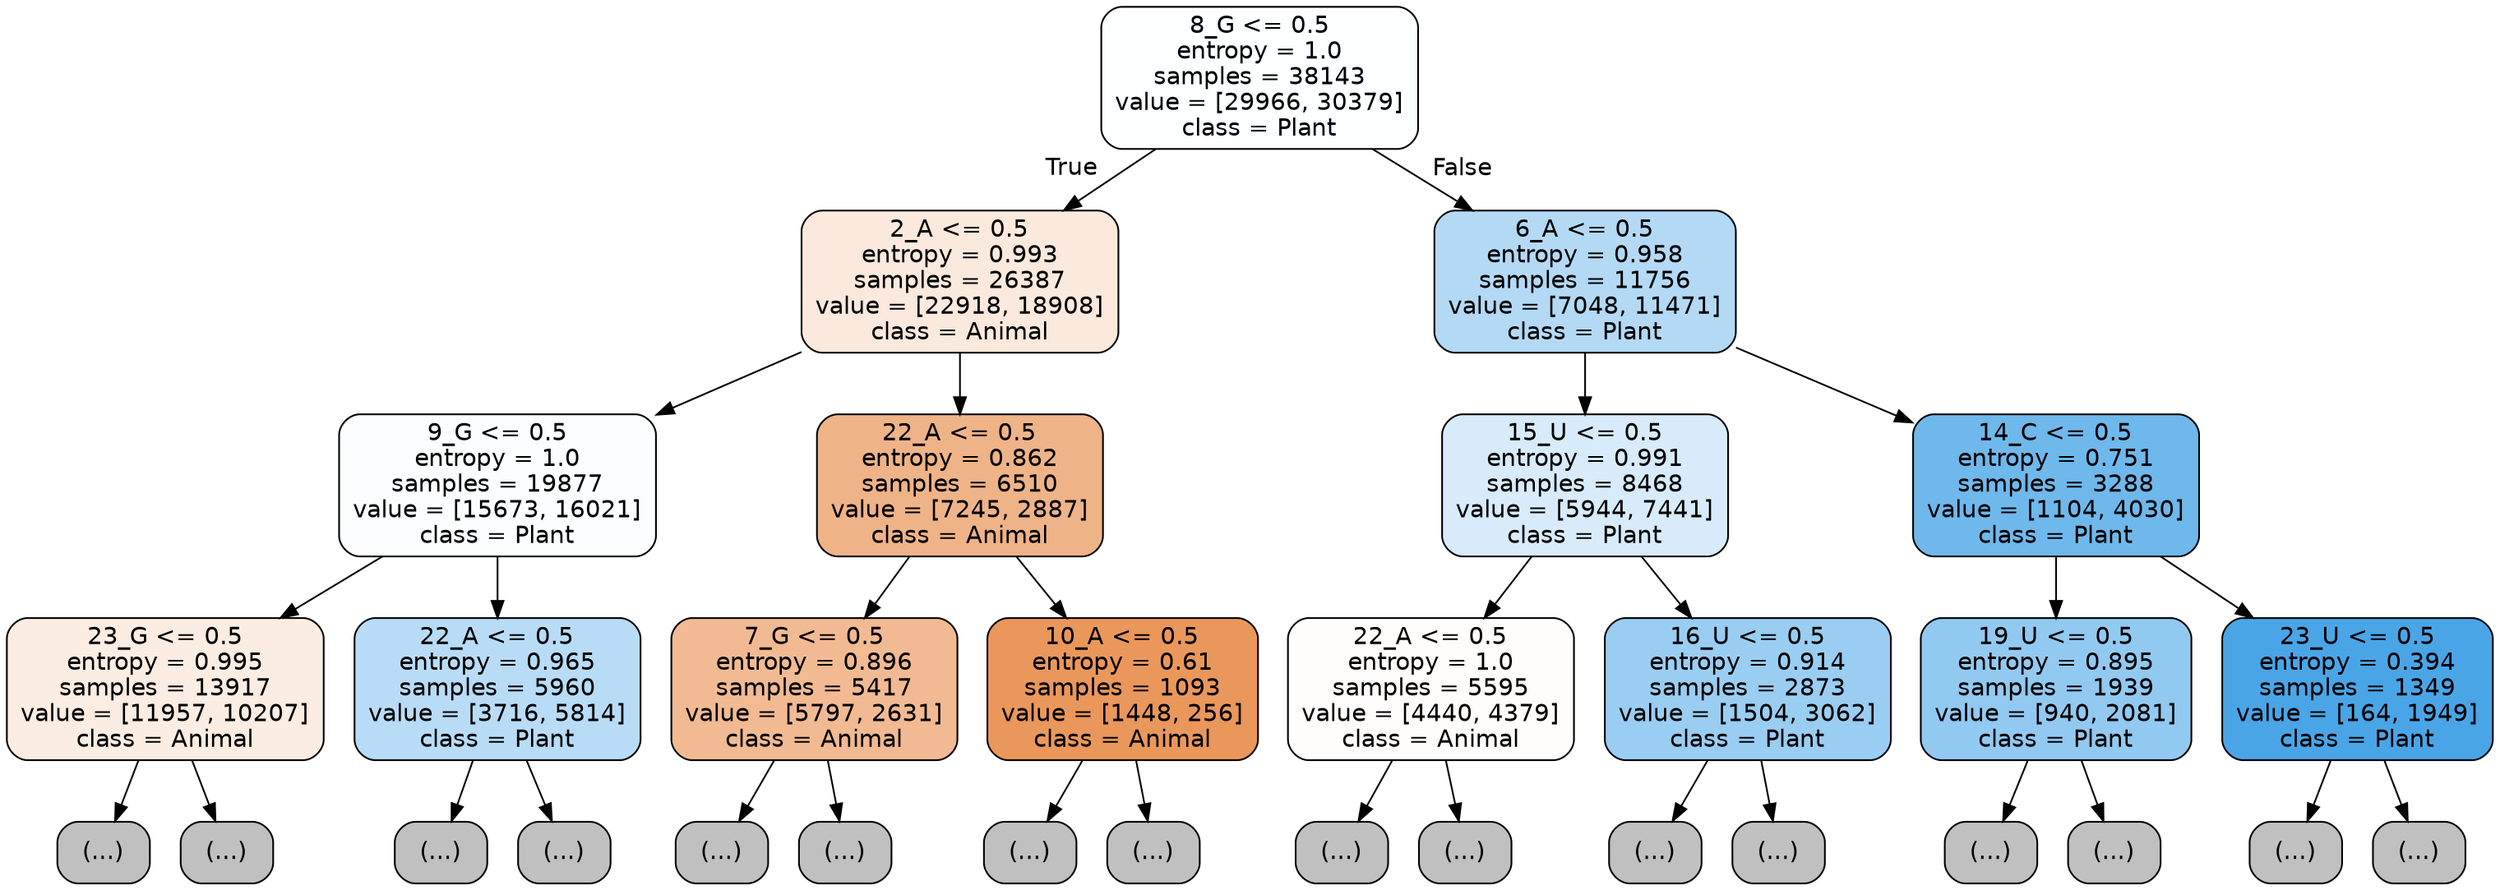 digraph Tree {
node [shape=box, style="filled, rounded", color="black", fontname="helvetica"] ;
edge [fontname="helvetica"] ;
0 [label="8_G <= 0.5\nentropy = 1.0\nsamples = 38143\nvalue = [29966, 30379]\nclass = Plant", fillcolor="#fcfeff"] ;
1 [label="2_A <= 0.5\nentropy = 0.993\nsamples = 26387\nvalue = [22918, 18908]\nclass = Animal", fillcolor="#fae9dc"] ;
0 -> 1 [labeldistance=2.5, labelangle=45, headlabel="True"] ;
2 [label="9_G <= 0.5\nentropy = 1.0\nsamples = 19877\nvalue = [15673, 16021]\nclass = Plant", fillcolor="#fbfdfe"] ;
1 -> 2 ;
3 [label="23_G <= 0.5\nentropy = 0.995\nsamples = 13917\nvalue = [11957, 10207]\nclass = Animal", fillcolor="#fbede2"] ;
2 -> 3 ;
4 [label="(...)", fillcolor="#C0C0C0"] ;
3 -> 4 ;
6691 [label="(...)", fillcolor="#C0C0C0"] ;
3 -> 6691 ;
7034 [label="22_A <= 0.5\nentropy = 0.965\nsamples = 5960\nvalue = [3716, 5814]\nclass = Plant", fillcolor="#b8dcf6"] ;
2 -> 7034 ;
7035 [label="(...)", fillcolor="#C0C0C0"] ;
7034 -> 7035 ;
9162 [label="(...)", fillcolor="#C0C0C0"] ;
7034 -> 9162 ;
9459 [label="22_A <= 0.5\nentropy = 0.862\nsamples = 6510\nvalue = [7245, 2887]\nclass = Animal", fillcolor="#efb388"] ;
1 -> 9459 ;
9460 [label="7_G <= 0.5\nentropy = 0.896\nsamples = 5417\nvalue = [5797, 2631]\nclass = Animal", fillcolor="#f1ba93"] ;
9459 -> 9460 ;
9461 [label="(...)", fillcolor="#C0C0C0"] ;
9460 -> 9461 ;
11400 [label="(...)", fillcolor="#C0C0C0"] ;
9460 -> 11400 ;
12077 [label="10_A <= 0.5\nentropy = 0.61\nsamples = 1093\nvalue = [1448, 256]\nclass = Animal", fillcolor="#ea975c"] ;
9459 -> 12077 ;
12078 [label="(...)", fillcolor="#C0C0C0"] ;
12077 -> 12078 ;
12347 [label="(...)", fillcolor="#C0C0C0"] ;
12077 -> 12347 ;
12436 [label="6_A <= 0.5\nentropy = 0.958\nsamples = 11756\nvalue = [7048, 11471]\nclass = Plant", fillcolor="#b3d9f5"] ;
0 -> 12436 [labeldistance=2.5, labelangle=-45, headlabel="False"] ;
12437 [label="15_U <= 0.5\nentropy = 0.991\nsamples = 8468\nvalue = [5944, 7441]\nclass = Plant", fillcolor="#d7ebfa"] ;
12436 -> 12437 ;
12438 [label="22_A <= 0.5\nentropy = 1.0\nsamples = 5595\nvalue = [4440, 4379]\nclass = Animal", fillcolor="#fffdfc"] ;
12437 -> 12438 ;
12439 [label="(...)", fillcolor="#C0C0C0"] ;
12438 -> 12439 ;
14696 [label="(...)", fillcolor="#C0C0C0"] ;
12438 -> 14696 ;
14973 [label="16_U <= 0.5\nentropy = 0.914\nsamples = 2873\nvalue = [1504, 3062]\nclass = Plant", fillcolor="#9acdf2"] ;
12437 -> 14973 ;
14974 [label="(...)", fillcolor="#C0C0C0"] ;
14973 -> 14974 ;
15631 [label="(...)", fillcolor="#C0C0C0"] ;
14973 -> 15631 ;
15954 [label="14_C <= 0.5\nentropy = 0.751\nsamples = 3288\nvalue = [1104, 4030]\nclass = Plant", fillcolor="#6fb8ec"] ;
12436 -> 15954 ;
15955 [label="19_U <= 0.5\nentropy = 0.895\nsamples = 1939\nvalue = [940, 2081]\nclass = Plant", fillcolor="#92c9f1"] ;
15954 -> 15955 ;
15956 [label="(...)", fillcolor="#C0C0C0"] ;
15955 -> 15956 ;
16579 [label="(...)", fillcolor="#C0C0C0"] ;
15955 -> 16579 ;
16828 [label="23_U <= 0.5\nentropy = 0.394\nsamples = 1349\nvalue = [164, 1949]\nclass = Plant", fillcolor="#4aa5e7"] ;
15954 -> 16828 ;
16829 [label="(...)", fillcolor="#C0C0C0"] ;
16828 -> 16829 ;
17000 [label="(...)", fillcolor="#C0C0C0"] ;
16828 -> 17000 ;
}